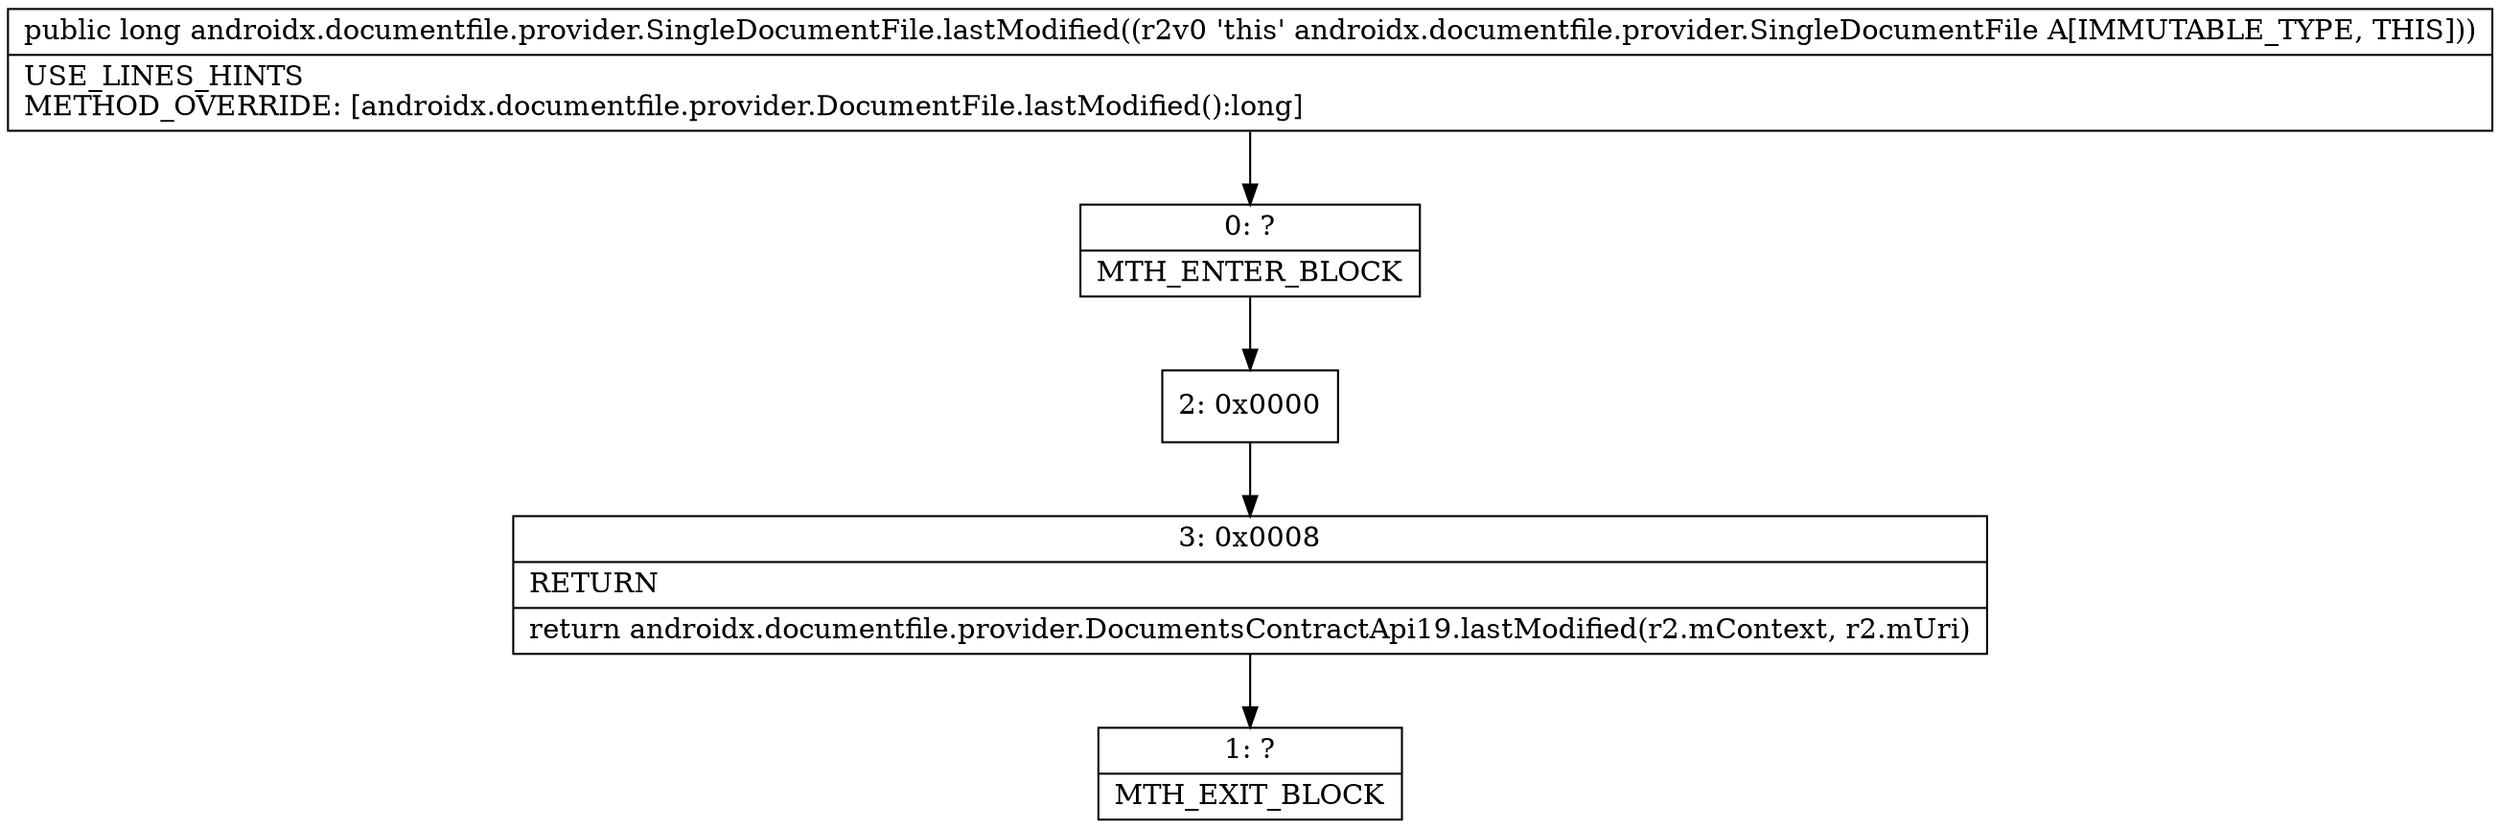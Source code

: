 digraph "CFG forandroidx.documentfile.provider.SingleDocumentFile.lastModified()J" {
Node_0 [shape=record,label="{0\:\ ?|MTH_ENTER_BLOCK\l}"];
Node_2 [shape=record,label="{2\:\ 0x0000}"];
Node_3 [shape=record,label="{3\:\ 0x0008|RETURN\l|return androidx.documentfile.provider.DocumentsContractApi19.lastModified(r2.mContext, r2.mUri)\l}"];
Node_1 [shape=record,label="{1\:\ ?|MTH_EXIT_BLOCK\l}"];
MethodNode[shape=record,label="{public long androidx.documentfile.provider.SingleDocumentFile.lastModified((r2v0 'this' androidx.documentfile.provider.SingleDocumentFile A[IMMUTABLE_TYPE, THIS]))  | USE_LINES_HINTS\lMETHOD_OVERRIDE: [androidx.documentfile.provider.DocumentFile.lastModified():long]\l}"];
MethodNode -> Node_0;Node_0 -> Node_2;
Node_2 -> Node_3;
Node_3 -> Node_1;
}

